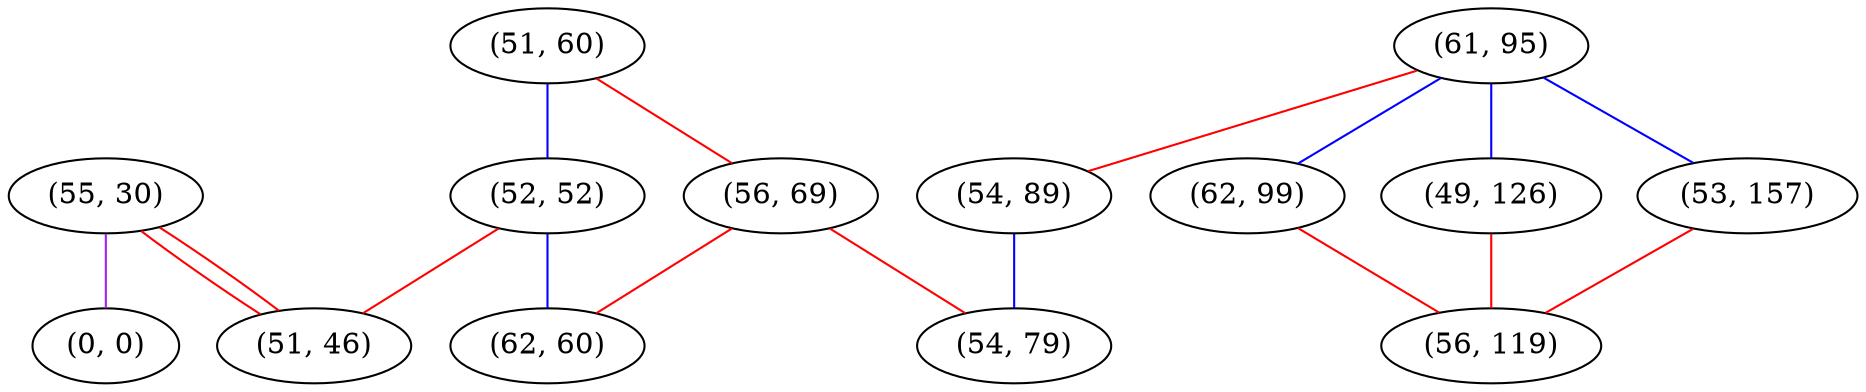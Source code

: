 graph "" {
"(55, 30)";
"(61, 95)";
"(51, 60)";
"(62, 99)";
"(56, 69)";
"(52, 52)";
"(49, 126)";
"(53, 157)";
"(51, 46)";
"(62, 60)";
"(0, 0)";
"(54, 89)";
"(56, 119)";
"(54, 79)";
"(55, 30)" -- "(0, 0)"  [color=purple, key=0, weight=4];
"(55, 30)" -- "(51, 46)"  [color=red, key=0, weight=1];
"(55, 30)" -- "(51, 46)"  [color=red, key=1, weight=1];
"(61, 95)" -- "(62, 99)"  [color=blue, key=0, weight=3];
"(61, 95)" -- "(54, 89)"  [color=red, key=0, weight=1];
"(61, 95)" -- "(49, 126)"  [color=blue, key=0, weight=3];
"(61, 95)" -- "(53, 157)"  [color=blue, key=0, weight=3];
"(51, 60)" -- "(52, 52)"  [color=blue, key=0, weight=3];
"(51, 60)" -- "(56, 69)"  [color=red, key=0, weight=1];
"(62, 99)" -- "(56, 119)"  [color=red, key=0, weight=1];
"(56, 69)" -- "(54, 79)"  [color=red, key=0, weight=1];
"(56, 69)" -- "(62, 60)"  [color=red, key=0, weight=1];
"(52, 52)" -- "(62, 60)"  [color=blue, key=0, weight=3];
"(52, 52)" -- "(51, 46)"  [color=red, key=0, weight=1];
"(49, 126)" -- "(56, 119)"  [color=red, key=0, weight=1];
"(53, 157)" -- "(56, 119)"  [color=red, key=0, weight=1];
"(54, 89)" -- "(54, 79)"  [color=blue, key=0, weight=3];
}
